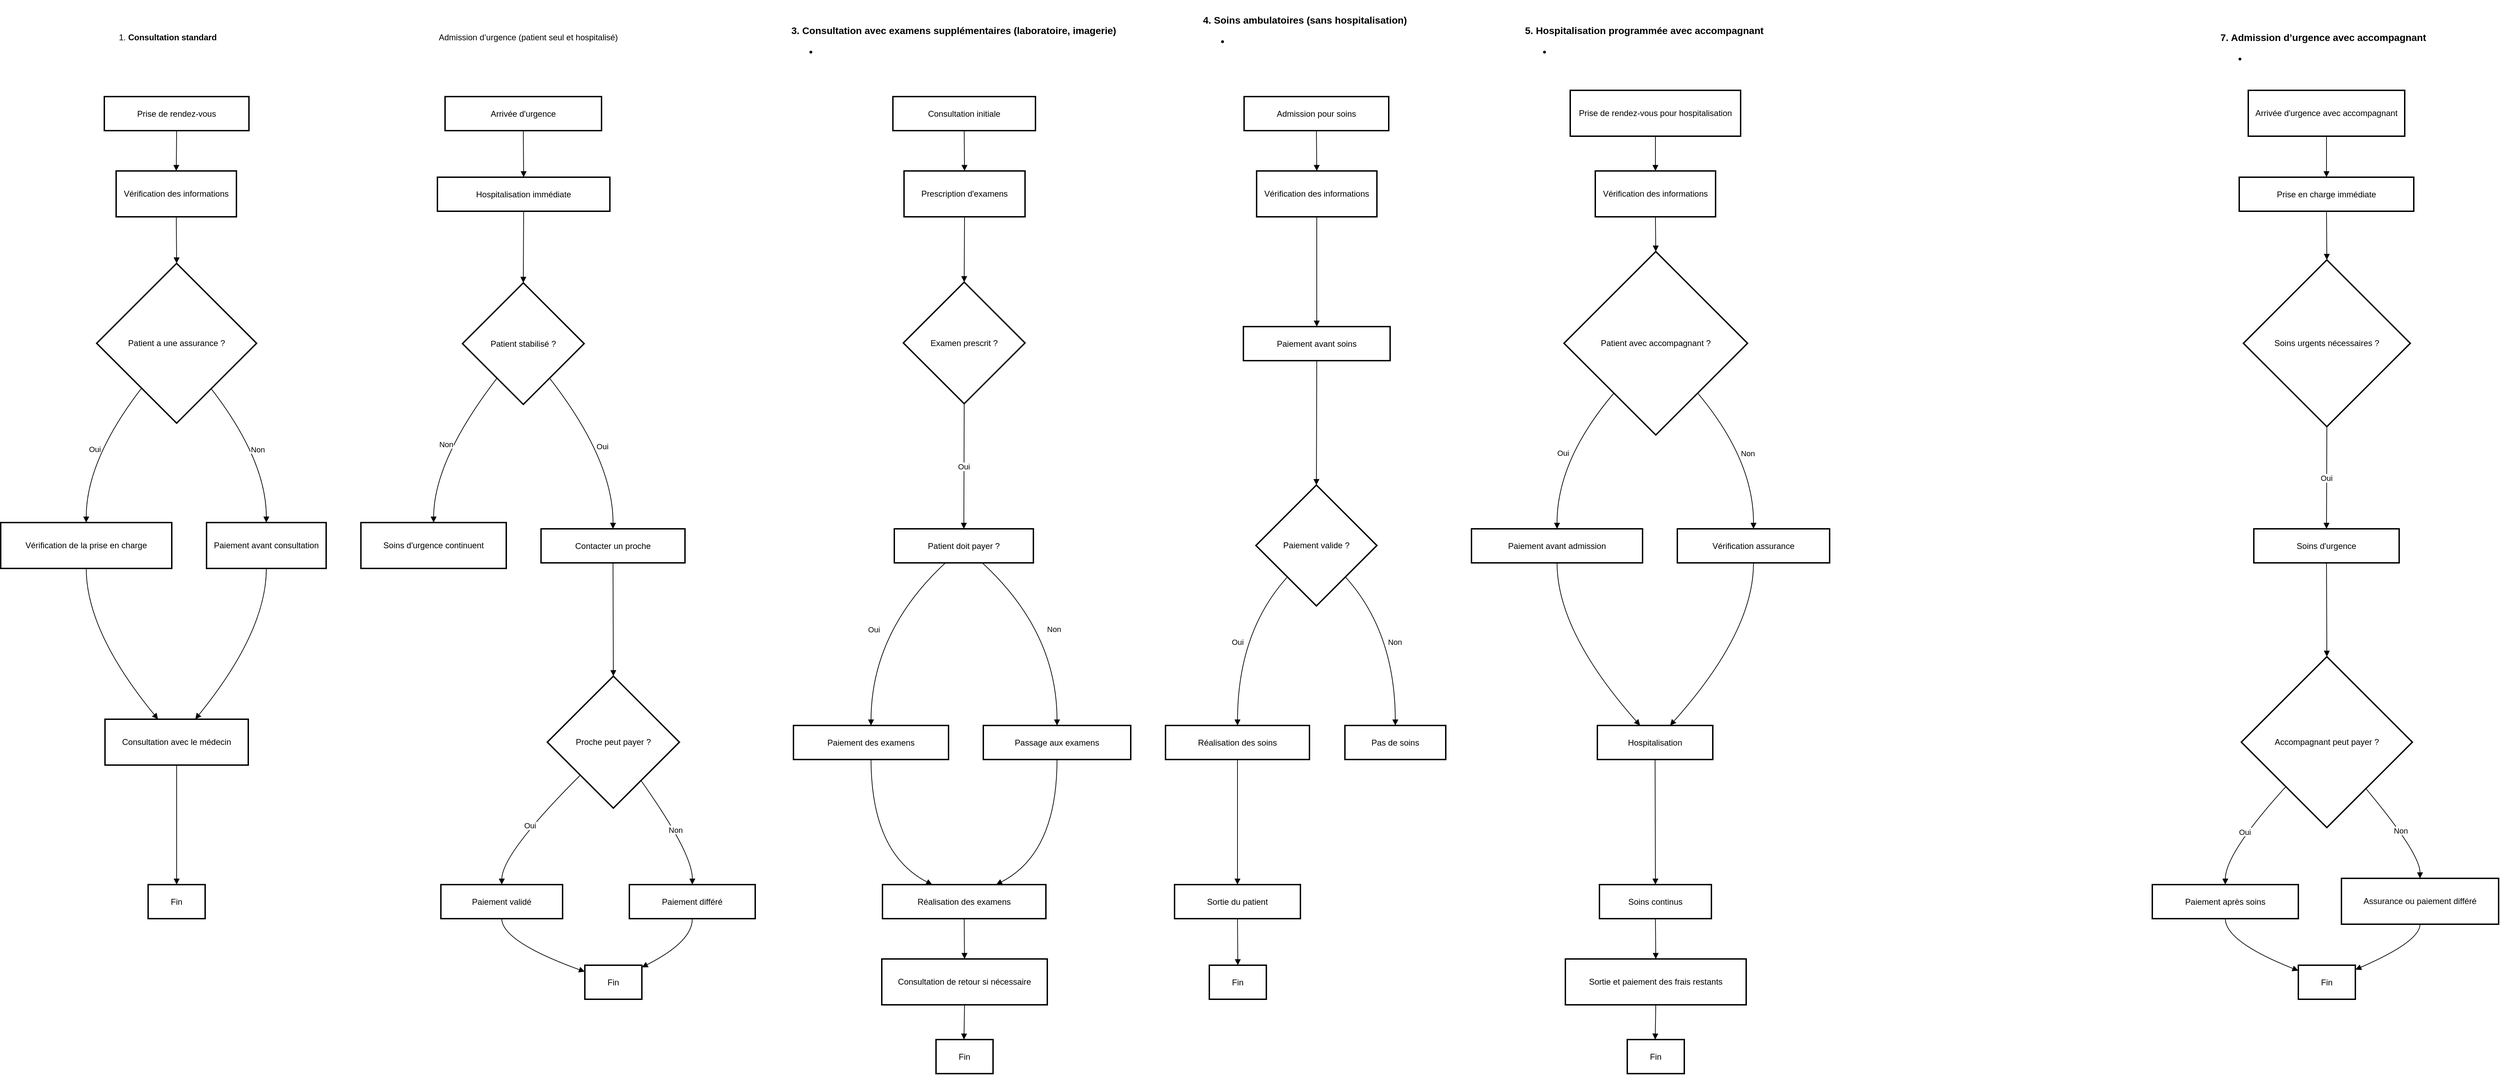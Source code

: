 <mxfile version="24.7.16">
  <diagram name="Page-1" id="gMUWrm_7eQ1wLzMDzJMH">
    <mxGraphModel dx="2411" dy="1646" grid="1" gridSize="10" guides="1" tooltips="1" connect="1" arrows="1" fold="1" page="1" pageScale="1" pageWidth="1169" pageHeight="827" math="0" shadow="0">
      <root>
        <mxCell id="0" />
        <mxCell id="1" parent="0" />
        <mxCell id="nA2eG2OlHx3KnQ0AuUty-1" value="Prise de rendez-vous" style="whiteSpace=wrap;strokeWidth=2;" vertex="1" parent="1">
          <mxGeometry x="-861" y="-551" width="208" height="49" as="geometry" />
        </mxCell>
        <mxCell id="nA2eG2OlHx3KnQ0AuUty-2" value="Vérification des informations" style="whiteSpace=wrap;strokeWidth=2;" vertex="1" parent="1">
          <mxGeometry x="-844" y="-444" width="173" height="66" as="geometry" />
        </mxCell>
        <mxCell id="nA2eG2OlHx3KnQ0AuUty-3" value="Patient a une assurance ?" style="rhombus;strokeWidth=2;whiteSpace=wrap;" vertex="1" parent="1">
          <mxGeometry x="-872" y="-311" width="230" height="230" as="geometry" />
        </mxCell>
        <mxCell id="nA2eG2OlHx3KnQ0AuUty-4" value="Vérification de la prise en charge" style="whiteSpace=wrap;strokeWidth=2;" vertex="1" parent="1">
          <mxGeometry x="-1010" y="62" width="246" height="66" as="geometry" />
        </mxCell>
        <mxCell id="nA2eG2OlHx3KnQ0AuUty-5" value="Paiement avant consultation" style="whiteSpace=wrap;strokeWidth=2;" vertex="1" parent="1">
          <mxGeometry x="-714" y="62" width="172" height="66" as="geometry" />
        </mxCell>
        <mxCell id="nA2eG2OlHx3KnQ0AuUty-6" value="Consultation avec le médecin" style="whiteSpace=wrap;strokeWidth=2;" vertex="1" parent="1">
          <mxGeometry x="-860" y="345" width="206" height="66" as="geometry" />
        </mxCell>
        <mxCell id="nA2eG2OlHx3KnQ0AuUty-7" value="Fin" style="whiteSpace=wrap;strokeWidth=2;" vertex="1" parent="1">
          <mxGeometry x="-798" y="583" width="82" height="49" as="geometry" />
        </mxCell>
        <mxCell id="nA2eG2OlHx3KnQ0AuUty-8" value="Arrivée d&#39;urgence" style="whiteSpace=wrap;strokeWidth=2;" vertex="1" parent="1">
          <mxGeometry x="-371" y="-551" width="225" height="49" as="geometry" />
        </mxCell>
        <mxCell id="nA2eG2OlHx3KnQ0AuUty-9" value="Hospitalisation immédiate" style="whiteSpace=wrap;strokeWidth=2;" vertex="1" parent="1">
          <mxGeometry x="-382" y="-435" width="248" height="49" as="geometry" />
        </mxCell>
        <mxCell id="nA2eG2OlHx3KnQ0AuUty-10" value="Patient stabilisé ?" style="rhombus;strokeWidth=2;whiteSpace=wrap;" vertex="1" parent="1">
          <mxGeometry x="-346" y="-283" width="175" height="175" as="geometry" />
        </mxCell>
        <mxCell id="nA2eG2OlHx3KnQ0AuUty-11" value="Soins d&#39;urgence continuent" style="whiteSpace=wrap;strokeWidth=2;" vertex="1" parent="1">
          <mxGeometry x="-492" y="62" width="209" height="66" as="geometry" />
        </mxCell>
        <mxCell id="nA2eG2OlHx3KnQ0AuUty-12" value="Contacter un proche" style="whiteSpace=wrap;strokeWidth=2;" vertex="1" parent="1">
          <mxGeometry x="-233" y="71" width="207" height="49" as="geometry" />
        </mxCell>
        <mxCell id="nA2eG2OlHx3KnQ0AuUty-13" value="Proche peut payer ?" style="rhombus;strokeWidth=2;whiteSpace=wrap;" vertex="1" parent="1">
          <mxGeometry x="-224" y="283" width="190" height="190" as="geometry" />
        </mxCell>
        <mxCell id="nA2eG2OlHx3KnQ0AuUty-14" value="Paiement validé" style="whiteSpace=wrap;strokeWidth=2;" vertex="1" parent="1">
          <mxGeometry x="-377" y="583" width="175" height="49" as="geometry" />
        </mxCell>
        <mxCell id="nA2eG2OlHx3KnQ0AuUty-15" value="Paiement différé" style="whiteSpace=wrap;strokeWidth=2;" vertex="1" parent="1">
          <mxGeometry x="-106" y="583" width="181" height="49" as="geometry" />
        </mxCell>
        <mxCell id="nA2eG2OlHx3KnQ0AuUty-16" value="Fin" style="whiteSpace=wrap;strokeWidth=2;" vertex="1" parent="1">
          <mxGeometry x="-170" y="699" width="82" height="49" as="geometry" />
        </mxCell>
        <mxCell id="nA2eG2OlHx3KnQ0AuUty-17" value="Consultation initiale" style="whiteSpace=wrap;strokeWidth=2;" vertex="1" parent="1">
          <mxGeometry x="273" y="-551" width="205" height="49" as="geometry" />
        </mxCell>
        <mxCell id="nA2eG2OlHx3KnQ0AuUty-18" value="Prescription d&#39;examens" style="whiteSpace=wrap;strokeWidth=2;" vertex="1" parent="1">
          <mxGeometry x="289" y="-444" width="174" height="66" as="geometry" />
        </mxCell>
        <mxCell id="nA2eG2OlHx3KnQ0AuUty-19" value="Examen prescrit ?" style="rhombus;strokeWidth=2;whiteSpace=wrap;" vertex="1" parent="1">
          <mxGeometry x="288" y="-284" width="175" height="175" as="geometry" />
        </mxCell>
        <mxCell id="nA2eG2OlHx3KnQ0AuUty-20" value="Patient doit payer ?" style="whiteSpace=wrap;strokeWidth=2;" vertex="1" parent="1">
          <mxGeometry x="275" y="71" width="200" height="49" as="geometry" />
        </mxCell>
        <mxCell id="nA2eG2OlHx3KnQ0AuUty-21" value="Paiement des examens" style="whiteSpace=wrap;strokeWidth=2;" vertex="1" parent="1">
          <mxGeometry x="130" y="354" width="223" height="49" as="geometry" />
        </mxCell>
        <mxCell id="nA2eG2OlHx3KnQ0AuUty-22" value="Passage aux examens" style="whiteSpace=wrap;strokeWidth=2;" vertex="1" parent="1">
          <mxGeometry x="403" y="354" width="212" height="49" as="geometry" />
        </mxCell>
        <mxCell id="nA2eG2OlHx3KnQ0AuUty-23" value="Réalisation des examens" style="whiteSpace=wrap;strokeWidth=2;" vertex="1" parent="1">
          <mxGeometry x="258" y="583" width="235" height="49" as="geometry" />
        </mxCell>
        <mxCell id="nA2eG2OlHx3KnQ0AuUty-24" value="Consultation de retour si nécessaire" style="whiteSpace=wrap;strokeWidth=2;" vertex="1" parent="1">
          <mxGeometry x="257" y="690" width="238" height="66" as="geometry" />
        </mxCell>
        <mxCell id="nA2eG2OlHx3KnQ0AuUty-25" value="Fin" style="whiteSpace=wrap;strokeWidth=2;" vertex="1" parent="1">
          <mxGeometry x="335" y="806" width="82" height="49" as="geometry" />
        </mxCell>
        <mxCell id="nA2eG2OlHx3KnQ0AuUty-26" value="Admission pour soins" style="whiteSpace=wrap;strokeWidth=2;" vertex="1" parent="1">
          <mxGeometry x="778" y="-551" width="208" height="49" as="geometry" />
        </mxCell>
        <mxCell id="nA2eG2OlHx3KnQ0AuUty-27" value="Vérification des informations" style="whiteSpace=wrap;strokeWidth=2;" vertex="1" parent="1">
          <mxGeometry x="796" y="-444" width="173" height="66" as="geometry" />
        </mxCell>
        <mxCell id="nA2eG2OlHx3KnQ0AuUty-28" value="Paiement avant soins" style="whiteSpace=wrap;strokeWidth=2;" vertex="1" parent="1">
          <mxGeometry x="777" y="-220" width="211" height="49" as="geometry" />
        </mxCell>
        <mxCell id="nA2eG2OlHx3KnQ0AuUty-29" value="Paiement valide ?" style="rhombus;strokeWidth=2;whiteSpace=wrap;" vertex="1" parent="1">
          <mxGeometry x="795" y="8" width="174" height="174" as="geometry" />
        </mxCell>
        <mxCell id="nA2eG2OlHx3KnQ0AuUty-30" value="Réalisation des soins" style="whiteSpace=wrap;strokeWidth=2;" vertex="1" parent="1">
          <mxGeometry x="665" y="354" width="207" height="49" as="geometry" />
        </mxCell>
        <mxCell id="nA2eG2OlHx3KnQ0AuUty-31" value="Pas de soins" style="whiteSpace=wrap;strokeWidth=2;" vertex="1" parent="1">
          <mxGeometry x="923" y="354" width="145" height="49" as="geometry" />
        </mxCell>
        <mxCell id="nA2eG2OlHx3KnQ0AuUty-32" value="Sortie du patient" style="whiteSpace=wrap;strokeWidth=2;" vertex="1" parent="1">
          <mxGeometry x="678" y="583" width="181" height="49" as="geometry" />
        </mxCell>
        <mxCell id="nA2eG2OlHx3KnQ0AuUty-33" value="Fin" style="whiteSpace=wrap;strokeWidth=2;" vertex="1" parent="1">
          <mxGeometry x="728" y="699" width="82" height="49" as="geometry" />
        </mxCell>
        <mxCell id="nA2eG2OlHx3KnQ0AuUty-34" value="Prise de rendez-vous pour hospitalisation" style="whiteSpace=wrap;strokeWidth=2;" vertex="1" parent="1">
          <mxGeometry x="1247" y="-560" width="245" height="66" as="geometry" />
        </mxCell>
        <mxCell id="nA2eG2OlHx3KnQ0AuUty-35" value="Vérification des informations" style="whiteSpace=wrap;strokeWidth=2;" vertex="1" parent="1">
          <mxGeometry x="1283" y="-444" width="173" height="66" as="geometry" />
        </mxCell>
        <mxCell id="nA2eG2OlHx3KnQ0AuUty-36" value="Patient avec accompagnant ?" style="rhombus;strokeWidth=2;whiteSpace=wrap;" vertex="1" parent="1">
          <mxGeometry x="1238" y="-328" width="264" height="264" as="geometry" />
        </mxCell>
        <mxCell id="nA2eG2OlHx3KnQ0AuUty-37" value="Paiement avant admission" style="whiteSpace=wrap;strokeWidth=2;" vertex="1" parent="1">
          <mxGeometry x="1105" y="71" width="246" height="49" as="geometry" />
        </mxCell>
        <mxCell id="nA2eG2OlHx3KnQ0AuUty-38" value="Vérification assurance" style="whiteSpace=wrap;strokeWidth=2;" vertex="1" parent="1">
          <mxGeometry x="1401" y="71" width="219" height="49" as="geometry" />
        </mxCell>
        <mxCell id="nA2eG2OlHx3KnQ0AuUty-39" value="Hospitalisation" style="whiteSpace=wrap;strokeWidth=2;" vertex="1" parent="1">
          <mxGeometry x="1286" y="354" width="166" height="49" as="geometry" />
        </mxCell>
        <mxCell id="nA2eG2OlHx3KnQ0AuUty-40" value="Soins continus" style="whiteSpace=wrap;strokeWidth=2;" vertex="1" parent="1">
          <mxGeometry x="1289" y="583" width="161" height="49" as="geometry" />
        </mxCell>
        <mxCell id="nA2eG2OlHx3KnQ0AuUty-41" value="Sortie et paiement des frais restants" style="whiteSpace=wrap;strokeWidth=2;" vertex="1" parent="1">
          <mxGeometry x="1240" y="690" width="260" height="66" as="geometry" />
        </mxCell>
        <mxCell id="nA2eG2OlHx3KnQ0AuUty-42" value="Fin" style="whiteSpace=wrap;strokeWidth=2;" vertex="1" parent="1">
          <mxGeometry x="1329" y="806" width="82" height="49" as="geometry" />
        </mxCell>
        <mxCell id="nA2eG2OlHx3KnQ0AuUty-51" value="Arrivée d&#39;urgence avec accompagnant" style="whiteSpace=wrap;strokeWidth=2;" vertex="1" parent="1">
          <mxGeometry x="2222" y="-560" width="225" height="66" as="geometry" />
        </mxCell>
        <mxCell id="nA2eG2OlHx3KnQ0AuUty-52" value="Prise en charge immédiate" style="whiteSpace=wrap;strokeWidth=2;" vertex="1" parent="1">
          <mxGeometry x="2209" y="-435" width="251" height="49" as="geometry" />
        </mxCell>
        <mxCell id="nA2eG2OlHx3KnQ0AuUty-53" value="Soins urgents nécessaires ?" style="rhombus;strokeWidth=2;whiteSpace=wrap;" vertex="1" parent="1">
          <mxGeometry x="2215" y="-316" width="240" height="240" as="geometry" />
        </mxCell>
        <mxCell id="nA2eG2OlHx3KnQ0AuUty-54" value="Soins d&#39;urgence" style="whiteSpace=wrap;strokeWidth=2;" vertex="1" parent="1">
          <mxGeometry x="2230" y="71" width="209" height="49" as="geometry" />
        </mxCell>
        <mxCell id="nA2eG2OlHx3KnQ0AuUty-55" value="Accompagnant peut payer ?" style="rhombus;strokeWidth=2;whiteSpace=wrap;" vertex="1" parent="1">
          <mxGeometry x="2212" y="255" width="246" height="246" as="geometry" />
        </mxCell>
        <mxCell id="nA2eG2OlHx3KnQ0AuUty-56" value="Paiement après soins" style="whiteSpace=wrap;strokeWidth=2;" vertex="1" parent="1">
          <mxGeometry x="2084" y="583" width="210" height="49" as="geometry" />
        </mxCell>
        <mxCell id="nA2eG2OlHx3KnQ0AuUty-57" value="Assurance ou paiement différé" style="whiteSpace=wrap;strokeWidth=2;" vertex="1" parent="1">
          <mxGeometry x="2356" y="574" width="226" height="66" as="geometry" />
        </mxCell>
        <mxCell id="nA2eG2OlHx3KnQ0AuUty-58" value="Fin" style="whiteSpace=wrap;strokeWidth=2;" vertex="1" parent="1">
          <mxGeometry x="2294" y="699" width="82" height="49" as="geometry" />
        </mxCell>
        <mxCell id="nA2eG2OlHx3KnQ0AuUty-59" value="" style="curved=1;startArrow=none;endArrow=block;exitX=0.5;exitY=0.99;entryX=0.5;entryY=0;rounded=0;" edge="1" parent="1" source="nA2eG2OlHx3KnQ0AuUty-1" target="nA2eG2OlHx3KnQ0AuUty-2">
          <mxGeometry relative="1" as="geometry">
            <Array as="points" />
          </mxGeometry>
        </mxCell>
        <mxCell id="nA2eG2OlHx3KnQ0AuUty-60" value="" style="curved=1;startArrow=none;endArrow=block;exitX=0.5;exitY=1;entryX=0.5;entryY=0;rounded=0;" edge="1" parent="1" source="nA2eG2OlHx3KnQ0AuUty-2" target="nA2eG2OlHx3KnQ0AuUty-3">
          <mxGeometry relative="1" as="geometry">
            <Array as="points" />
          </mxGeometry>
        </mxCell>
        <mxCell id="nA2eG2OlHx3KnQ0AuUty-61" value="Oui" style="curved=1;startArrow=none;endArrow=block;exitX=0.11;exitY=1;entryX=0.5;entryY=0.01;rounded=0;" edge="1" parent="1" source="nA2eG2OlHx3KnQ0AuUty-3" target="nA2eG2OlHx3KnQ0AuUty-4">
          <mxGeometry relative="1" as="geometry">
            <Array as="points">
              <mxPoint x="-887" y="-28" />
            </Array>
          </mxGeometry>
        </mxCell>
        <mxCell id="nA2eG2OlHx3KnQ0AuUty-62" value="Non" style="curved=1;startArrow=none;endArrow=block;exitX=0.88;exitY=1;entryX=0.5;entryY=0.01;rounded=0;" edge="1" parent="1" source="nA2eG2OlHx3KnQ0AuUty-3" target="nA2eG2OlHx3KnQ0AuUty-5">
          <mxGeometry relative="1" as="geometry">
            <Array as="points">
              <mxPoint x="-628" y="-28" />
            </Array>
          </mxGeometry>
        </mxCell>
        <mxCell id="nA2eG2OlHx3KnQ0AuUty-63" value="" style="curved=1;startArrow=none;endArrow=block;exitX=0.5;exitY=1.01;entryX=0.37;entryY=0;rounded=0;" edge="1" parent="1" source="nA2eG2OlHx3KnQ0AuUty-4" target="nA2eG2OlHx3KnQ0AuUty-6">
          <mxGeometry relative="1" as="geometry">
            <Array as="points">
              <mxPoint x="-887" y="219" />
            </Array>
          </mxGeometry>
        </mxCell>
        <mxCell id="nA2eG2OlHx3KnQ0AuUty-64" value="" style="curved=1;startArrow=none;endArrow=block;exitX=0.5;exitY=1.01;entryX=0.63;entryY=0;rounded=0;" edge="1" parent="1" source="nA2eG2OlHx3KnQ0AuUty-5" target="nA2eG2OlHx3KnQ0AuUty-6">
          <mxGeometry relative="1" as="geometry">
            <Array as="points">
              <mxPoint x="-628" y="219" />
            </Array>
          </mxGeometry>
        </mxCell>
        <mxCell id="nA2eG2OlHx3KnQ0AuUty-65" value="" style="curved=1;startArrow=none;endArrow=block;exitX=0.5;exitY=1;entryX=0.5;entryY=-0.01;rounded=0;" edge="1" parent="1" source="nA2eG2OlHx3KnQ0AuUty-6" target="nA2eG2OlHx3KnQ0AuUty-7">
          <mxGeometry relative="1" as="geometry">
            <Array as="points" />
          </mxGeometry>
        </mxCell>
        <mxCell id="nA2eG2OlHx3KnQ0AuUty-66" value="" style="curved=1;startArrow=none;endArrow=block;exitX=0.5;exitY=0.99;entryX=0.5;entryY=0;rounded=0;" edge="1" parent="1" source="nA2eG2OlHx3KnQ0AuUty-8" target="nA2eG2OlHx3KnQ0AuUty-9">
          <mxGeometry relative="1" as="geometry">
            <Array as="points" />
          </mxGeometry>
        </mxCell>
        <mxCell id="nA2eG2OlHx3KnQ0AuUty-67" value="" style="curved=1;startArrow=none;endArrow=block;exitX=0.5;exitY=0.99;entryX=0.5;entryY=0;rounded=0;" edge="1" parent="1" source="nA2eG2OlHx3KnQ0AuUty-9" target="nA2eG2OlHx3KnQ0AuUty-10">
          <mxGeometry relative="1" as="geometry">
            <Array as="points" />
          </mxGeometry>
        </mxCell>
        <mxCell id="nA2eG2OlHx3KnQ0AuUty-68" value="Non" style="curved=1;startArrow=none;endArrow=block;exitX=0.12;exitY=1;entryX=0.5;entryY=0.01;rounded=0;" edge="1" parent="1" source="nA2eG2OlHx3KnQ0AuUty-10" target="nA2eG2OlHx3KnQ0AuUty-11">
          <mxGeometry relative="1" as="geometry">
            <Array as="points">
              <mxPoint x="-387" y="-28" />
            </Array>
          </mxGeometry>
        </mxCell>
        <mxCell id="nA2eG2OlHx3KnQ0AuUty-69" value="Oui" style="curved=1;startArrow=none;endArrow=block;exitX=0.88;exitY=1;entryX=0.5;entryY=0;rounded=0;" edge="1" parent="1" source="nA2eG2OlHx3KnQ0AuUty-10" target="nA2eG2OlHx3KnQ0AuUty-12">
          <mxGeometry relative="1" as="geometry">
            <Array as="points">
              <mxPoint x="-129" y="-28" />
            </Array>
          </mxGeometry>
        </mxCell>
        <mxCell id="nA2eG2OlHx3KnQ0AuUty-70" value="" style="curved=1;startArrow=none;endArrow=block;exitX=0.5;exitY=0.99;entryX=0.5;entryY=0;rounded=0;" edge="1" parent="1" source="nA2eG2OlHx3KnQ0AuUty-12" target="nA2eG2OlHx3KnQ0AuUty-13">
          <mxGeometry relative="1" as="geometry">
            <Array as="points" />
          </mxGeometry>
        </mxCell>
        <mxCell id="nA2eG2OlHx3KnQ0AuUty-71" value="Oui" style="curved=1;startArrow=none;endArrow=block;exitX=0;exitY=1;entryX=0.5;entryY=-0.01;rounded=0;" edge="1" parent="1" source="nA2eG2OlHx3KnQ0AuUty-13" target="nA2eG2OlHx3KnQ0AuUty-14">
          <mxGeometry relative="1" as="geometry">
            <Array as="points">
              <mxPoint x="-289" y="538" />
            </Array>
          </mxGeometry>
        </mxCell>
        <mxCell id="nA2eG2OlHx3KnQ0AuUty-72" value="Non" style="curved=1;startArrow=none;endArrow=block;exitX=0.86;exitY=1;entryX=0.5;entryY=-0.01;rounded=0;" edge="1" parent="1" source="nA2eG2OlHx3KnQ0AuUty-13" target="nA2eG2OlHx3KnQ0AuUty-15">
          <mxGeometry relative="1" as="geometry">
            <Array as="points">
              <mxPoint x="-15" y="538" />
            </Array>
          </mxGeometry>
        </mxCell>
        <mxCell id="nA2eG2OlHx3KnQ0AuUty-73" value="" style="curved=1;startArrow=none;endArrow=block;exitX=0.5;exitY=0.98;entryX=0;entryY=0.19;rounded=0;" edge="1" parent="1" source="nA2eG2OlHx3KnQ0AuUty-14" target="nA2eG2OlHx3KnQ0AuUty-16">
          <mxGeometry relative="1" as="geometry">
            <Array as="points">
              <mxPoint x="-289" y="665" />
            </Array>
          </mxGeometry>
        </mxCell>
        <mxCell id="nA2eG2OlHx3KnQ0AuUty-74" value="" style="curved=1;startArrow=none;endArrow=block;exitX=0.5;exitY=0.98;entryX=0.99;entryY=0.07;rounded=0;" edge="1" parent="1" source="nA2eG2OlHx3KnQ0AuUty-15" target="nA2eG2OlHx3KnQ0AuUty-16">
          <mxGeometry relative="1" as="geometry">
            <Array as="points">
              <mxPoint x="-15" y="665" />
            </Array>
          </mxGeometry>
        </mxCell>
        <mxCell id="nA2eG2OlHx3KnQ0AuUty-75" value="" style="curved=1;startArrow=none;endArrow=block;exitX=0.5;exitY=0.99;entryX=0.5;entryY=0;rounded=0;" edge="1" parent="1" source="nA2eG2OlHx3KnQ0AuUty-17" target="nA2eG2OlHx3KnQ0AuUty-18">
          <mxGeometry relative="1" as="geometry">
            <Array as="points" />
          </mxGeometry>
        </mxCell>
        <mxCell id="nA2eG2OlHx3KnQ0AuUty-76" value="" style="curved=1;startArrow=none;endArrow=block;exitX=0.5;exitY=1;entryX=0.5;entryY=0;rounded=0;" edge="1" parent="1" source="nA2eG2OlHx3KnQ0AuUty-18" target="nA2eG2OlHx3KnQ0AuUty-19">
          <mxGeometry relative="1" as="geometry">
            <Array as="points" />
          </mxGeometry>
        </mxCell>
        <mxCell id="nA2eG2OlHx3KnQ0AuUty-77" value="Oui" style="curved=1;startArrow=none;endArrow=block;exitX=0.5;exitY=1;entryX=0.5;entryY=0;rounded=0;" edge="1" parent="1" source="nA2eG2OlHx3KnQ0AuUty-19" target="nA2eG2OlHx3KnQ0AuUty-20">
          <mxGeometry relative="1" as="geometry">
            <Array as="points" />
          </mxGeometry>
        </mxCell>
        <mxCell id="nA2eG2OlHx3KnQ0AuUty-78" value="Oui" style="curved=1;startArrow=none;endArrow=block;exitX=0.37;exitY=0.99;entryX=0.5;entryY=0;rounded=0;" edge="1" parent="1" source="nA2eG2OlHx3KnQ0AuUty-20" target="nA2eG2OlHx3KnQ0AuUty-21">
          <mxGeometry relative="1" as="geometry">
            <Array as="points">
              <mxPoint x="242" y="219" />
            </Array>
          </mxGeometry>
        </mxCell>
        <mxCell id="nA2eG2OlHx3KnQ0AuUty-79" value="Non" style="curved=1;startArrow=none;endArrow=block;exitX=0.63;exitY=0.99;entryX=0.5;entryY=0;rounded=0;" edge="1" parent="1" source="nA2eG2OlHx3KnQ0AuUty-20" target="nA2eG2OlHx3KnQ0AuUty-22">
          <mxGeometry relative="1" as="geometry">
            <Array as="points">
              <mxPoint x="509" y="219" />
            </Array>
          </mxGeometry>
        </mxCell>
        <mxCell id="nA2eG2OlHx3KnQ0AuUty-80" value="" style="curved=1;startArrow=none;endArrow=block;exitX=0.5;exitY=0.99;entryX=0.3;entryY=-0.01;rounded=0;" edge="1" parent="1" source="nA2eG2OlHx3KnQ0AuUty-21" target="nA2eG2OlHx3KnQ0AuUty-23">
          <mxGeometry relative="1" as="geometry">
            <Array as="points">
              <mxPoint x="242" y="538" />
            </Array>
          </mxGeometry>
        </mxCell>
        <mxCell id="nA2eG2OlHx3KnQ0AuUty-81" value="" style="curved=1;startArrow=none;endArrow=block;exitX=0.5;exitY=0.99;entryX=0.7;entryY=-0.01;rounded=0;" edge="1" parent="1" source="nA2eG2OlHx3KnQ0AuUty-22" target="nA2eG2OlHx3KnQ0AuUty-23">
          <mxGeometry relative="1" as="geometry">
            <Array as="points">
              <mxPoint x="509" y="538" />
            </Array>
          </mxGeometry>
        </mxCell>
        <mxCell id="nA2eG2OlHx3KnQ0AuUty-82" value="" style="curved=1;startArrow=none;endArrow=block;exitX=0.5;exitY=0.98;entryX=0.5;entryY=0;rounded=0;" edge="1" parent="1" source="nA2eG2OlHx3KnQ0AuUty-23" target="nA2eG2OlHx3KnQ0AuUty-24">
          <mxGeometry relative="1" as="geometry">
            <Array as="points" />
          </mxGeometry>
        </mxCell>
        <mxCell id="nA2eG2OlHx3KnQ0AuUty-83" value="" style="curved=1;startArrow=none;endArrow=block;exitX=0.5;exitY=1;entryX=0.49;entryY=0;rounded=0;" edge="1" parent="1" source="nA2eG2OlHx3KnQ0AuUty-24" target="nA2eG2OlHx3KnQ0AuUty-25">
          <mxGeometry relative="1" as="geometry">
            <Array as="points" />
          </mxGeometry>
        </mxCell>
        <mxCell id="nA2eG2OlHx3KnQ0AuUty-84" value="" style="curved=1;startArrow=none;endArrow=block;exitX=0.5;exitY=0.99;entryX=0.5;entryY=0;rounded=0;" edge="1" parent="1" source="nA2eG2OlHx3KnQ0AuUty-26" target="nA2eG2OlHx3KnQ0AuUty-27">
          <mxGeometry relative="1" as="geometry">
            <Array as="points" />
          </mxGeometry>
        </mxCell>
        <mxCell id="nA2eG2OlHx3KnQ0AuUty-85" value="" style="curved=1;startArrow=none;endArrow=block;exitX=0.5;exitY=1;entryX=0.5;entryY=0;rounded=0;" edge="1" parent="1" source="nA2eG2OlHx3KnQ0AuUty-27" target="nA2eG2OlHx3KnQ0AuUty-28">
          <mxGeometry relative="1" as="geometry">
            <Array as="points" />
          </mxGeometry>
        </mxCell>
        <mxCell id="nA2eG2OlHx3KnQ0AuUty-86" value="" style="curved=1;startArrow=none;endArrow=block;exitX=0.5;exitY=0.99;entryX=0.5;entryY=0;rounded=0;" edge="1" parent="1" source="nA2eG2OlHx3KnQ0AuUty-28" target="nA2eG2OlHx3KnQ0AuUty-29">
          <mxGeometry relative="1" as="geometry">
            <Array as="points" />
          </mxGeometry>
        </mxCell>
        <mxCell id="nA2eG2OlHx3KnQ0AuUty-87" value="Oui" style="curved=1;startArrow=none;endArrow=block;exitX=0.04;exitY=1;entryX=0.5;entryY=0;rounded=0;" edge="1" parent="1" source="nA2eG2OlHx3KnQ0AuUty-29" target="nA2eG2OlHx3KnQ0AuUty-30">
          <mxGeometry relative="1" as="geometry">
            <Array as="points">
              <mxPoint x="769" y="219" />
            </Array>
          </mxGeometry>
        </mxCell>
        <mxCell id="nA2eG2OlHx3KnQ0AuUty-88" value="Non" style="curved=1;startArrow=none;endArrow=block;exitX=0.96;exitY=1;entryX=0.5;entryY=0;rounded=0;" edge="1" parent="1" source="nA2eG2OlHx3KnQ0AuUty-29" target="nA2eG2OlHx3KnQ0AuUty-31">
          <mxGeometry relative="1" as="geometry">
            <Array as="points">
              <mxPoint x="995" y="219" />
            </Array>
          </mxGeometry>
        </mxCell>
        <mxCell id="nA2eG2OlHx3KnQ0AuUty-89" value="" style="curved=1;startArrow=none;endArrow=block;exitX=0.5;exitY=0.99;entryX=0.5;entryY=-0.01;rounded=0;" edge="1" parent="1" source="nA2eG2OlHx3KnQ0AuUty-30" target="nA2eG2OlHx3KnQ0AuUty-32">
          <mxGeometry relative="1" as="geometry">
            <Array as="points" />
          </mxGeometry>
        </mxCell>
        <mxCell id="nA2eG2OlHx3KnQ0AuUty-90" value="" style="curved=1;startArrow=none;endArrow=block;exitX=0.5;exitY=0.98;entryX=0.5;entryY=0;rounded=0;" edge="1" parent="1" source="nA2eG2OlHx3KnQ0AuUty-32" target="nA2eG2OlHx3KnQ0AuUty-33">
          <mxGeometry relative="1" as="geometry">
            <Array as="points" />
          </mxGeometry>
        </mxCell>
        <mxCell id="nA2eG2OlHx3KnQ0AuUty-91" value="" style="curved=1;startArrow=none;endArrow=block;exitX=0.5;exitY=1;entryX=0.5;entryY=0;rounded=0;" edge="1" parent="1" source="nA2eG2OlHx3KnQ0AuUty-34" target="nA2eG2OlHx3KnQ0AuUty-35">
          <mxGeometry relative="1" as="geometry">
            <Array as="points" />
          </mxGeometry>
        </mxCell>
        <mxCell id="nA2eG2OlHx3KnQ0AuUty-92" value="" style="curved=1;startArrow=none;endArrow=block;exitX=0.5;exitY=1;entryX=0.5;entryY=0;rounded=0;" edge="1" parent="1" source="nA2eG2OlHx3KnQ0AuUty-35" target="nA2eG2OlHx3KnQ0AuUty-36">
          <mxGeometry relative="1" as="geometry">
            <Array as="points" />
          </mxGeometry>
        </mxCell>
        <mxCell id="nA2eG2OlHx3KnQ0AuUty-93" value="Oui" style="curved=1;startArrow=none;endArrow=block;exitX=0.08;exitY=1;entryX=0.5;entryY=0;rounded=0;" edge="1" parent="1" source="nA2eG2OlHx3KnQ0AuUty-36" target="nA2eG2OlHx3KnQ0AuUty-37">
          <mxGeometry relative="1" as="geometry">
            <Array as="points">
              <mxPoint x="1228" y="-28" />
            </Array>
          </mxGeometry>
        </mxCell>
        <mxCell id="nA2eG2OlHx3KnQ0AuUty-94" value="Non" style="curved=1;startArrow=none;endArrow=block;exitX=0.92;exitY=1;entryX=0.5;entryY=0;rounded=0;" edge="1" parent="1" source="nA2eG2OlHx3KnQ0AuUty-36" target="nA2eG2OlHx3KnQ0AuUty-38">
          <mxGeometry relative="1" as="geometry">
            <Array as="points">
              <mxPoint x="1511" y="-28" />
            </Array>
          </mxGeometry>
        </mxCell>
        <mxCell id="nA2eG2OlHx3KnQ0AuUty-95" value="" style="curved=1;startArrow=none;endArrow=block;exitX=0.5;exitY=0.99;entryX=0.37;entryY=0;rounded=0;" edge="1" parent="1" source="nA2eG2OlHx3KnQ0AuUty-37" target="nA2eG2OlHx3KnQ0AuUty-39">
          <mxGeometry relative="1" as="geometry">
            <Array as="points">
              <mxPoint x="1228" y="219" />
            </Array>
          </mxGeometry>
        </mxCell>
        <mxCell id="nA2eG2OlHx3KnQ0AuUty-96" value="" style="curved=1;startArrow=none;endArrow=block;exitX=0.5;exitY=0.99;entryX=0.63;entryY=0;rounded=0;" edge="1" parent="1" source="nA2eG2OlHx3KnQ0AuUty-38" target="nA2eG2OlHx3KnQ0AuUty-39">
          <mxGeometry relative="1" as="geometry">
            <Array as="points">
              <mxPoint x="1511" y="219" />
            </Array>
          </mxGeometry>
        </mxCell>
        <mxCell id="nA2eG2OlHx3KnQ0AuUty-97" value="" style="curved=1;startArrow=none;endArrow=block;exitX=0.5;exitY=0.99;entryX=0.5;entryY=-0.01;rounded=0;" edge="1" parent="1" source="nA2eG2OlHx3KnQ0AuUty-39" target="nA2eG2OlHx3KnQ0AuUty-40">
          <mxGeometry relative="1" as="geometry">
            <Array as="points" />
          </mxGeometry>
        </mxCell>
        <mxCell id="nA2eG2OlHx3KnQ0AuUty-98" value="" style="curved=1;startArrow=none;endArrow=block;exitX=0.5;exitY=0.98;entryX=0.5;entryY=0;rounded=0;" edge="1" parent="1" source="nA2eG2OlHx3KnQ0AuUty-40" target="nA2eG2OlHx3KnQ0AuUty-41">
          <mxGeometry relative="1" as="geometry">
            <Array as="points" />
          </mxGeometry>
        </mxCell>
        <mxCell id="nA2eG2OlHx3KnQ0AuUty-99" value="" style="curved=1;startArrow=none;endArrow=block;exitX=0.5;exitY=1;entryX=0.49;entryY=0;rounded=0;" edge="1" parent="1" source="nA2eG2OlHx3KnQ0AuUty-41" target="nA2eG2OlHx3KnQ0AuUty-42">
          <mxGeometry relative="1" as="geometry">
            <Array as="points" />
          </mxGeometry>
        </mxCell>
        <mxCell id="nA2eG2OlHx3KnQ0AuUty-108" value="" style="curved=1;startArrow=none;endArrow=block;exitX=0.5;exitY=1;entryX=0.5;entryY=0;rounded=0;" edge="1" parent="1" source="nA2eG2OlHx3KnQ0AuUty-51" target="nA2eG2OlHx3KnQ0AuUty-52">
          <mxGeometry relative="1" as="geometry">
            <Array as="points" />
          </mxGeometry>
        </mxCell>
        <mxCell id="nA2eG2OlHx3KnQ0AuUty-109" value="" style="curved=1;startArrow=none;endArrow=block;exitX=0.5;exitY=0.99;entryX=0.5;entryY=0;rounded=0;" edge="1" parent="1" source="nA2eG2OlHx3KnQ0AuUty-52" target="nA2eG2OlHx3KnQ0AuUty-53">
          <mxGeometry relative="1" as="geometry">
            <Array as="points" />
          </mxGeometry>
        </mxCell>
        <mxCell id="nA2eG2OlHx3KnQ0AuUty-110" value="Oui" style="curved=1;startArrow=none;endArrow=block;exitX=0.5;exitY=1;entryX=0.5;entryY=0;rounded=0;" edge="1" parent="1" source="nA2eG2OlHx3KnQ0AuUty-53" target="nA2eG2OlHx3KnQ0AuUty-54">
          <mxGeometry relative="1" as="geometry">
            <Array as="points" />
          </mxGeometry>
        </mxCell>
        <mxCell id="nA2eG2OlHx3KnQ0AuUty-111" value="" style="curved=1;startArrow=none;endArrow=block;exitX=0.5;exitY=0.99;entryX=0.5;entryY=0;rounded=0;" edge="1" parent="1" source="nA2eG2OlHx3KnQ0AuUty-54" target="nA2eG2OlHx3KnQ0AuUty-55">
          <mxGeometry relative="1" as="geometry">
            <Array as="points" />
          </mxGeometry>
        </mxCell>
        <mxCell id="nA2eG2OlHx3KnQ0AuUty-112" value="Oui" style="curved=1;startArrow=none;endArrow=block;exitX=0.04;exitY=1;entryX=0.5;entryY=-0.01;rounded=0;" edge="1" parent="1" source="nA2eG2OlHx3KnQ0AuUty-55" target="nA2eG2OlHx3KnQ0AuUty-56">
          <mxGeometry relative="1" as="geometry">
            <Array as="points">
              <mxPoint x="2189" y="538" />
            </Array>
          </mxGeometry>
        </mxCell>
        <mxCell id="nA2eG2OlHx3KnQ0AuUty-113" value="Non" style="curved=1;startArrow=none;endArrow=block;exitX=0.92;exitY=1;entryX=0.5;entryY=0;rounded=0;" edge="1" parent="1" source="nA2eG2OlHx3KnQ0AuUty-55" target="nA2eG2OlHx3KnQ0AuUty-57">
          <mxGeometry relative="1" as="geometry">
            <Array as="points">
              <mxPoint x="2469" y="538" />
            </Array>
          </mxGeometry>
        </mxCell>
        <mxCell id="nA2eG2OlHx3KnQ0AuUty-114" value="" style="curved=1;startArrow=none;endArrow=block;exitX=0.5;exitY=0.98;entryX=0;entryY=0.16;rounded=0;" edge="1" parent="1" source="nA2eG2OlHx3KnQ0AuUty-56" target="nA2eG2OlHx3KnQ0AuUty-58">
          <mxGeometry relative="1" as="geometry">
            <Array as="points">
              <mxPoint x="2189" y="665" />
            </Array>
          </mxGeometry>
        </mxCell>
        <mxCell id="nA2eG2OlHx3KnQ0AuUty-115" value="" style="curved=1;startArrow=none;endArrow=block;exitX=0.5;exitY=1;entryX=1;entryY=0.13;rounded=0;" edge="1" parent="1" source="nA2eG2OlHx3KnQ0AuUty-57" target="nA2eG2OlHx3KnQ0AuUty-58">
          <mxGeometry relative="1" as="geometry">
            <Array as="points">
              <mxPoint x="2469" y="665" />
            </Array>
          </mxGeometry>
        </mxCell>
        <mxCell id="nA2eG2OlHx3KnQ0AuUty-119" value="Admission d’urgence (patient seul et hospitalisé)" style="text;whiteSpace=wrap;html=1;" vertex="1" parent="1">
          <mxGeometry x="-382" y="-650" width="290" height="40" as="geometry" />
        </mxCell>
        <mxCell id="nA2eG2OlHx3KnQ0AuUty-120" value="&lt;h3&gt;3. &lt;strong&gt;Consultation avec examens supplémentaires (laboratoire, imagerie)&lt;/strong&gt;&lt;/h3&gt;&lt;ul&gt;&lt;li&gt;&lt;/li&gt;&lt;/ul&gt;" style="text;whiteSpace=wrap;html=1;" vertex="1" parent="1">
          <mxGeometry x="125" y="-675" width="500" height="90" as="geometry" />
        </mxCell>
        <mxCell id="nA2eG2OlHx3KnQ0AuUty-121" value="&lt;h3&gt;4. &lt;strong&gt;Soins ambulatoires (sans hospitalisation)&lt;/strong&gt;&lt;/h3&gt;&lt;ul&gt;&lt;li&gt;&lt;/li&gt;&lt;/ul&gt;" style="text;whiteSpace=wrap;html=1;" vertex="1" parent="1">
          <mxGeometry x="717" y="-690" width="330" height="90" as="geometry" />
        </mxCell>
        <mxCell id="nA2eG2OlHx3KnQ0AuUty-122" value="&lt;h3&gt;5. &lt;strong&gt;Hospitalisation programmée avec accompagnant&lt;/strong&gt;&lt;/h3&gt;&lt;ul&gt;&lt;li&gt;&lt;/li&gt;&lt;/ul&gt;" style="text;whiteSpace=wrap;html=1;" vertex="1" parent="1">
          <mxGeometry x="1180" y="-675" width="380" height="90" as="geometry" />
        </mxCell>
        <mxCell id="nA2eG2OlHx3KnQ0AuUty-123" value="&lt;h3&gt;7. &lt;strong&gt;Admission d’urgence avec accompagnant&lt;/strong&gt;&lt;/h3&gt;&lt;ul&gt;&lt;li&gt;&lt;/li&gt;&lt;/ul&gt;" style="text;whiteSpace=wrap;html=1;" vertex="1" parent="1">
          <mxGeometry x="2180" y="-665" width="330" height="90" as="geometry" />
        </mxCell>
        <mxCell id="nA2eG2OlHx3KnQ0AuUty-124" value="1. &lt;strong&gt;Consultation standard &lt;/strong&gt;" style="text;whiteSpace=wrap;html=1;" vertex="1" parent="1">
          <mxGeometry x="-842.5" y="-650" width="170" height="40" as="geometry" />
        </mxCell>
      </root>
    </mxGraphModel>
  </diagram>
</mxfile>
